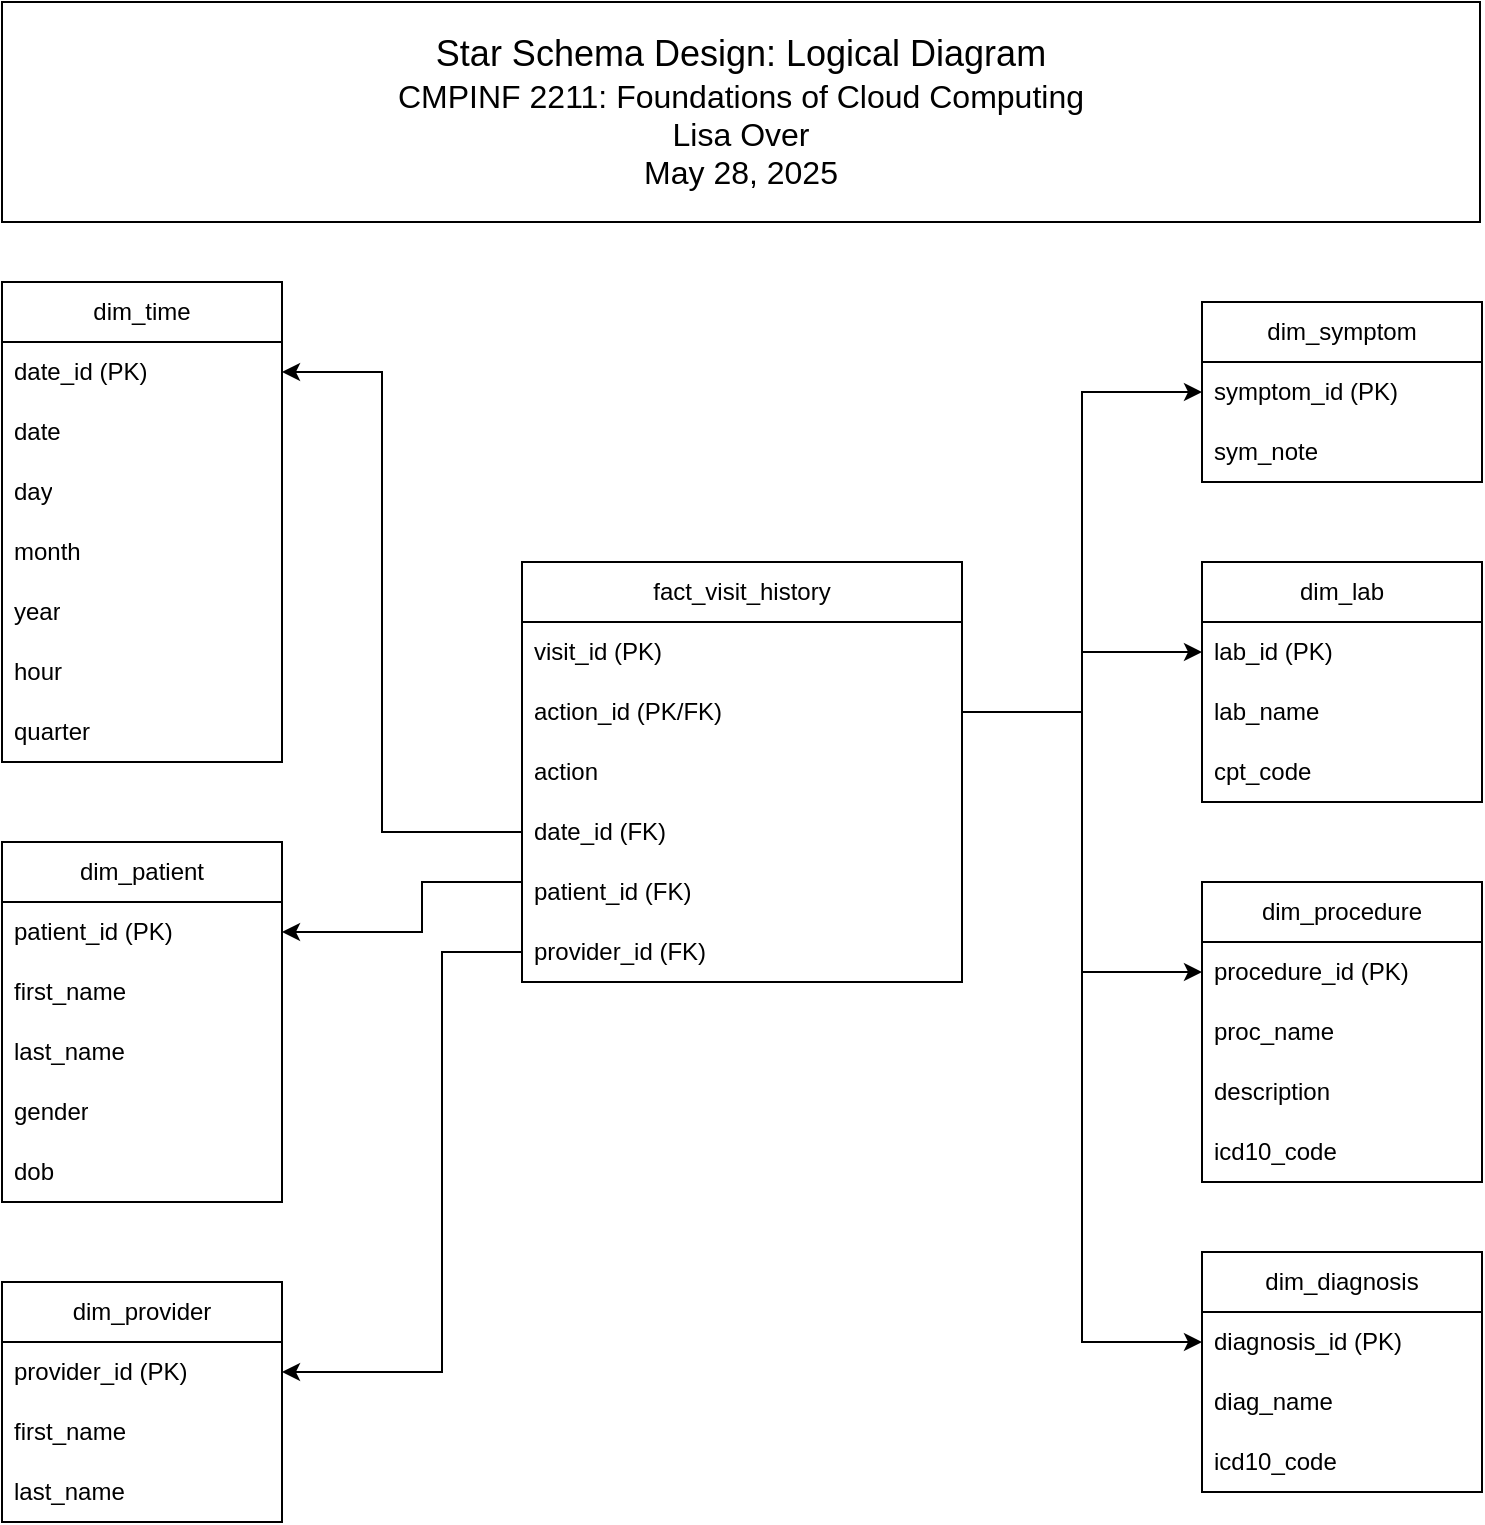 <mxfile version="27.0.9">
  <diagram name="Page-1" id="A3zh73i4j1TpFUD3K1uN">
    <mxGraphModel dx="942" dy="1663" grid="1" gridSize="10" guides="1" tooltips="1" connect="1" arrows="1" fold="1" page="1" pageScale="1" pageWidth="850" pageHeight="1100" math="0" shadow="0">
      <root>
        <mxCell id="0" />
        <mxCell id="1" parent="0" />
        <mxCell id="DLNXsr5lxC3770AfFGbQ-2" value="fact_visit_history" style="swimlane;fontStyle=0;childLayout=stackLayout;horizontal=1;startSize=30;horizontalStack=0;resizeParent=1;resizeParentMax=0;resizeLast=0;collapsible=1;marginBottom=0;whiteSpace=wrap;html=1;" parent="1" vertex="1">
          <mxGeometry x="311" y="-790" width="220" height="210" as="geometry">
            <mxRectangle x="210" y="70" width="170" height="30" as="alternateBounds" />
          </mxGeometry>
        </mxCell>
        <mxCell id="DLNXsr5lxC3770AfFGbQ-3" value="visit_id (PK)" style="text;strokeColor=none;fillColor=none;align=left;verticalAlign=middle;spacingLeft=4;spacingRight=4;overflow=hidden;points=[[0,0.5],[1,0.5]];portConstraint=eastwest;rotatable=0;whiteSpace=wrap;html=1;" parent="DLNXsr5lxC3770AfFGbQ-2" vertex="1">
          <mxGeometry y="30" width="220" height="30" as="geometry" />
        </mxCell>
        <mxCell id="DLNXsr5lxC3770AfFGbQ-8" value="action_id (PK/FK)" style="text;strokeColor=none;fillColor=none;align=left;verticalAlign=middle;spacingLeft=4;spacingRight=4;overflow=hidden;points=[[0,0.5],[1,0.5]];portConstraint=eastwest;rotatable=0;whiteSpace=wrap;html=1;" parent="DLNXsr5lxC3770AfFGbQ-2" vertex="1">
          <mxGeometry y="60" width="220" height="30" as="geometry" />
        </mxCell>
        <mxCell id="DLNXsr5lxC3770AfFGbQ-7" value="action" style="text;strokeColor=none;fillColor=none;align=left;verticalAlign=middle;spacingLeft=4;spacingRight=4;overflow=hidden;points=[[0,0.5],[1,0.5]];portConstraint=eastwest;rotatable=0;whiteSpace=wrap;html=1;" parent="DLNXsr5lxC3770AfFGbQ-2" vertex="1">
          <mxGeometry y="90" width="220" height="30" as="geometry" />
        </mxCell>
        <mxCell id="DLNXsr5lxC3770AfFGbQ-10" value="date_id (FK)" style="text;strokeColor=none;fillColor=none;align=left;verticalAlign=middle;spacingLeft=4;spacingRight=4;overflow=hidden;points=[[0,0.5],[1,0.5]];portConstraint=eastwest;rotatable=0;whiteSpace=wrap;html=1;" parent="DLNXsr5lxC3770AfFGbQ-2" vertex="1">
          <mxGeometry y="120" width="220" height="30" as="geometry" />
        </mxCell>
        <mxCell id="DLNXsr5lxC3770AfFGbQ-4" value="patient_id (FK)" style="text;strokeColor=none;fillColor=none;align=left;verticalAlign=middle;spacingLeft=4;spacingRight=4;overflow=hidden;points=[[0,0.5],[1,0.5]];portConstraint=eastwest;rotatable=0;whiteSpace=wrap;html=1;" parent="DLNXsr5lxC3770AfFGbQ-2" vertex="1">
          <mxGeometry y="150" width="220" height="30" as="geometry" />
        </mxCell>
        <mxCell id="DLNXsr5lxC3770AfFGbQ-5" value="provider_id&amp;nbsp;(FK)" style="text;strokeColor=none;fillColor=none;align=left;verticalAlign=middle;spacingLeft=4;spacingRight=4;overflow=hidden;points=[[0,0.5],[1,0.5]];portConstraint=eastwest;rotatable=0;whiteSpace=wrap;html=1;" parent="DLNXsr5lxC3770AfFGbQ-2" vertex="1">
          <mxGeometry y="180" width="220" height="30" as="geometry" />
        </mxCell>
        <mxCell id="DLNXsr5lxC3770AfFGbQ-14" value="dim_time" style="swimlane;fontStyle=0;childLayout=stackLayout;horizontal=1;startSize=30;horizontalStack=0;resizeParent=1;resizeParentMax=0;resizeLast=0;collapsible=1;marginBottom=0;whiteSpace=wrap;html=1;" parent="1" vertex="1">
          <mxGeometry x="51" y="-930" width="140" height="240" as="geometry" />
        </mxCell>
        <mxCell id="DLNXsr5lxC3770AfFGbQ-15" value="date_id (PK)" style="text;strokeColor=none;fillColor=none;align=left;verticalAlign=middle;spacingLeft=4;spacingRight=4;overflow=hidden;points=[[0,0.5],[1,0.5]];portConstraint=eastwest;rotatable=0;whiteSpace=wrap;html=1;" parent="DLNXsr5lxC3770AfFGbQ-14" vertex="1">
          <mxGeometry y="30" width="140" height="30" as="geometry" />
        </mxCell>
        <mxCell id="DLNXsr5lxC3770AfFGbQ-16" value="date" style="text;strokeColor=none;fillColor=none;align=left;verticalAlign=middle;spacingLeft=4;spacingRight=4;overflow=hidden;points=[[0,0.5],[1,0.5]];portConstraint=eastwest;rotatable=0;whiteSpace=wrap;html=1;" parent="DLNXsr5lxC3770AfFGbQ-14" vertex="1">
          <mxGeometry y="60" width="140" height="30" as="geometry" />
        </mxCell>
        <mxCell id="DLNXsr5lxC3770AfFGbQ-17" value="day" style="text;strokeColor=none;fillColor=none;align=left;verticalAlign=middle;spacingLeft=4;spacingRight=4;overflow=hidden;points=[[0,0.5],[1,0.5]];portConstraint=eastwest;rotatable=0;whiteSpace=wrap;html=1;" parent="DLNXsr5lxC3770AfFGbQ-14" vertex="1">
          <mxGeometry y="90" width="140" height="30" as="geometry" />
        </mxCell>
        <mxCell id="DLNXsr5lxC3770AfFGbQ-18" value="month" style="text;strokeColor=none;fillColor=none;align=left;verticalAlign=middle;spacingLeft=4;spacingRight=4;overflow=hidden;points=[[0,0.5],[1,0.5]];portConstraint=eastwest;rotatable=0;whiteSpace=wrap;html=1;" parent="DLNXsr5lxC3770AfFGbQ-14" vertex="1">
          <mxGeometry y="120" width="140" height="30" as="geometry" />
        </mxCell>
        <mxCell id="DLNXsr5lxC3770AfFGbQ-19" value="year" style="text;strokeColor=none;fillColor=none;align=left;verticalAlign=middle;spacingLeft=4;spacingRight=4;overflow=hidden;points=[[0,0.5],[1,0.5]];portConstraint=eastwest;rotatable=0;whiteSpace=wrap;html=1;" parent="DLNXsr5lxC3770AfFGbQ-14" vertex="1">
          <mxGeometry y="150" width="140" height="30" as="geometry" />
        </mxCell>
        <mxCell id="DLNXsr5lxC3770AfFGbQ-20" value="hour" style="text;strokeColor=none;fillColor=none;align=left;verticalAlign=middle;spacingLeft=4;spacingRight=4;overflow=hidden;points=[[0,0.5],[1,0.5]];portConstraint=eastwest;rotatable=0;whiteSpace=wrap;html=1;" parent="DLNXsr5lxC3770AfFGbQ-14" vertex="1">
          <mxGeometry y="180" width="140" height="30" as="geometry" />
        </mxCell>
        <mxCell id="DLNXsr5lxC3770AfFGbQ-21" value="quarter" style="text;strokeColor=none;fillColor=none;align=left;verticalAlign=middle;spacingLeft=4;spacingRight=4;overflow=hidden;points=[[0,0.5],[1,0.5]];portConstraint=eastwest;rotatable=0;whiteSpace=wrap;html=1;" parent="DLNXsr5lxC3770AfFGbQ-14" vertex="1">
          <mxGeometry y="210" width="140" height="30" as="geometry" />
        </mxCell>
        <mxCell id="L_Xo5fy1KZ5IT5YEGmSx-4" value="dim_patient" style="swimlane;fontStyle=0;childLayout=stackLayout;horizontal=1;startSize=30;horizontalStack=0;resizeParent=1;resizeParentMax=0;resizeLast=0;collapsible=1;marginBottom=0;whiteSpace=wrap;html=1;" vertex="1" parent="1">
          <mxGeometry x="51" y="-650" width="140" height="180" as="geometry" />
        </mxCell>
        <mxCell id="L_Xo5fy1KZ5IT5YEGmSx-5" value="patient_id (PK)" style="text;strokeColor=none;fillColor=none;align=left;verticalAlign=middle;spacingLeft=4;spacingRight=4;overflow=hidden;points=[[0,0.5],[1,0.5]];portConstraint=eastwest;rotatable=0;whiteSpace=wrap;html=1;" vertex="1" parent="L_Xo5fy1KZ5IT5YEGmSx-4">
          <mxGeometry y="30" width="140" height="30" as="geometry" />
        </mxCell>
        <mxCell id="L_Xo5fy1KZ5IT5YEGmSx-6" value="first_name" style="text;strokeColor=none;fillColor=none;align=left;verticalAlign=middle;spacingLeft=4;spacingRight=4;overflow=hidden;points=[[0,0.5],[1,0.5]];portConstraint=eastwest;rotatable=0;whiteSpace=wrap;html=1;" vertex="1" parent="L_Xo5fy1KZ5IT5YEGmSx-4">
          <mxGeometry y="60" width="140" height="30" as="geometry" />
        </mxCell>
        <mxCell id="L_Xo5fy1KZ5IT5YEGmSx-7" value="last_name" style="text;strokeColor=none;fillColor=none;align=left;verticalAlign=middle;spacingLeft=4;spacingRight=4;overflow=hidden;points=[[0,0.5],[1,0.5]];portConstraint=eastwest;rotatable=0;whiteSpace=wrap;html=1;" vertex="1" parent="L_Xo5fy1KZ5IT5YEGmSx-4">
          <mxGeometry y="90" width="140" height="30" as="geometry" />
        </mxCell>
        <mxCell id="L_Xo5fy1KZ5IT5YEGmSx-8" value="gender" style="text;strokeColor=none;fillColor=none;align=left;verticalAlign=middle;spacingLeft=4;spacingRight=4;overflow=hidden;points=[[0,0.5],[1,0.5]];portConstraint=eastwest;rotatable=0;whiteSpace=wrap;html=1;" vertex="1" parent="L_Xo5fy1KZ5IT5YEGmSx-4">
          <mxGeometry y="120" width="140" height="30" as="geometry" />
        </mxCell>
        <mxCell id="L_Xo5fy1KZ5IT5YEGmSx-9" value="dob" style="text;strokeColor=none;fillColor=none;align=left;verticalAlign=middle;spacingLeft=4;spacingRight=4;overflow=hidden;points=[[0,0.5],[1,0.5]];portConstraint=eastwest;rotatable=0;whiteSpace=wrap;html=1;" vertex="1" parent="L_Xo5fy1KZ5IT5YEGmSx-4">
          <mxGeometry y="150" width="140" height="30" as="geometry" />
        </mxCell>
        <mxCell id="L_Xo5fy1KZ5IT5YEGmSx-10" value="dim_provider" style="swimlane;fontStyle=0;childLayout=stackLayout;horizontal=1;startSize=30;horizontalStack=0;resizeParent=1;resizeParentMax=0;resizeLast=0;collapsible=1;marginBottom=0;whiteSpace=wrap;html=1;" vertex="1" parent="1">
          <mxGeometry x="51" y="-430" width="140" height="120" as="geometry" />
        </mxCell>
        <mxCell id="L_Xo5fy1KZ5IT5YEGmSx-11" value="provider_id (PK)" style="text;strokeColor=none;fillColor=none;align=left;verticalAlign=middle;spacingLeft=4;spacingRight=4;overflow=hidden;points=[[0,0.5],[1,0.5]];portConstraint=eastwest;rotatable=0;whiteSpace=wrap;html=1;" vertex="1" parent="L_Xo5fy1KZ5IT5YEGmSx-10">
          <mxGeometry y="30" width="140" height="30" as="geometry" />
        </mxCell>
        <mxCell id="L_Xo5fy1KZ5IT5YEGmSx-12" value="first_name" style="text;strokeColor=none;fillColor=none;align=left;verticalAlign=middle;spacingLeft=4;spacingRight=4;overflow=hidden;points=[[0,0.5],[1,0.5]];portConstraint=eastwest;rotatable=0;whiteSpace=wrap;html=1;" vertex="1" parent="L_Xo5fy1KZ5IT5YEGmSx-10">
          <mxGeometry y="60" width="140" height="30" as="geometry" />
        </mxCell>
        <mxCell id="L_Xo5fy1KZ5IT5YEGmSx-13" value="last_name" style="text;strokeColor=none;fillColor=none;align=left;verticalAlign=middle;spacingLeft=4;spacingRight=4;overflow=hidden;points=[[0,0.5],[1,0.5]];portConstraint=eastwest;rotatable=0;whiteSpace=wrap;html=1;" vertex="1" parent="L_Xo5fy1KZ5IT5YEGmSx-10">
          <mxGeometry y="90" width="140" height="30" as="geometry" />
        </mxCell>
        <mxCell id="L_Xo5fy1KZ5IT5YEGmSx-18" value="dim_procedure" style="swimlane;fontStyle=0;childLayout=stackLayout;horizontal=1;startSize=30;horizontalStack=0;resizeParent=1;resizeParentMax=0;resizeLast=0;collapsible=1;marginBottom=0;whiteSpace=wrap;html=1;" vertex="1" parent="1">
          <mxGeometry x="651" y="-630" width="140" height="150" as="geometry" />
        </mxCell>
        <mxCell id="L_Xo5fy1KZ5IT5YEGmSx-19" value="procedure_id (PK)" style="text;strokeColor=none;fillColor=none;align=left;verticalAlign=middle;spacingLeft=4;spacingRight=4;overflow=hidden;points=[[0,0.5],[1,0.5]];portConstraint=eastwest;rotatable=0;whiteSpace=wrap;html=1;" vertex="1" parent="L_Xo5fy1KZ5IT5YEGmSx-18">
          <mxGeometry y="30" width="140" height="30" as="geometry" />
        </mxCell>
        <mxCell id="L_Xo5fy1KZ5IT5YEGmSx-20" value="proc_name" style="text;strokeColor=none;fillColor=none;align=left;verticalAlign=middle;spacingLeft=4;spacingRight=4;overflow=hidden;points=[[0,0.5],[1,0.5]];portConstraint=eastwest;rotatable=0;whiteSpace=wrap;html=1;" vertex="1" parent="L_Xo5fy1KZ5IT5YEGmSx-18">
          <mxGeometry y="60" width="140" height="30" as="geometry" />
        </mxCell>
        <mxCell id="L_Xo5fy1KZ5IT5YEGmSx-21" value="description" style="text;strokeColor=none;fillColor=none;align=left;verticalAlign=middle;spacingLeft=4;spacingRight=4;overflow=hidden;points=[[0,0.5],[1,0.5]];portConstraint=eastwest;rotatable=0;whiteSpace=wrap;html=1;" vertex="1" parent="L_Xo5fy1KZ5IT5YEGmSx-18">
          <mxGeometry y="90" width="140" height="30" as="geometry" />
        </mxCell>
        <mxCell id="L_Xo5fy1KZ5IT5YEGmSx-36" value="icd10_code" style="text;strokeColor=none;fillColor=none;align=left;verticalAlign=middle;spacingLeft=4;spacingRight=4;overflow=hidden;points=[[0,0.5],[1,0.5]];portConstraint=eastwest;rotatable=0;whiteSpace=wrap;html=1;" vertex="1" parent="L_Xo5fy1KZ5IT5YEGmSx-18">
          <mxGeometry y="120" width="140" height="30" as="geometry" />
        </mxCell>
        <mxCell id="L_Xo5fy1KZ5IT5YEGmSx-22" value="dim_diagnosis" style="swimlane;fontStyle=0;childLayout=stackLayout;horizontal=1;startSize=30;horizontalStack=0;resizeParent=1;resizeParentMax=0;resizeLast=0;collapsible=1;marginBottom=0;whiteSpace=wrap;html=1;" vertex="1" parent="1">
          <mxGeometry x="651" y="-445" width="140" height="120" as="geometry" />
        </mxCell>
        <mxCell id="L_Xo5fy1KZ5IT5YEGmSx-23" value="diagnosis_id (PK)" style="text;strokeColor=none;fillColor=none;align=left;verticalAlign=middle;spacingLeft=4;spacingRight=4;overflow=hidden;points=[[0,0.5],[1,0.5]];portConstraint=eastwest;rotatable=0;whiteSpace=wrap;html=1;" vertex="1" parent="L_Xo5fy1KZ5IT5YEGmSx-22">
          <mxGeometry y="30" width="140" height="30" as="geometry" />
        </mxCell>
        <mxCell id="L_Xo5fy1KZ5IT5YEGmSx-24" value="diag_name" style="text;strokeColor=none;fillColor=none;align=left;verticalAlign=middle;spacingLeft=4;spacingRight=4;overflow=hidden;points=[[0,0.5],[1,0.5]];portConstraint=eastwest;rotatable=0;whiteSpace=wrap;html=1;" vertex="1" parent="L_Xo5fy1KZ5IT5YEGmSx-22">
          <mxGeometry y="60" width="140" height="30" as="geometry" />
        </mxCell>
        <mxCell id="L_Xo5fy1KZ5IT5YEGmSx-25" value="icd10_code" style="text;strokeColor=none;fillColor=none;align=left;verticalAlign=middle;spacingLeft=4;spacingRight=4;overflow=hidden;points=[[0,0.5],[1,0.5]];portConstraint=eastwest;rotatable=0;whiteSpace=wrap;html=1;" vertex="1" parent="L_Xo5fy1KZ5IT5YEGmSx-22">
          <mxGeometry y="90" width="140" height="30" as="geometry" />
        </mxCell>
        <mxCell id="L_Xo5fy1KZ5IT5YEGmSx-26" value="dim_symptom" style="swimlane;fontStyle=0;childLayout=stackLayout;horizontal=1;startSize=30;horizontalStack=0;resizeParent=1;resizeParentMax=0;resizeLast=0;collapsible=1;marginBottom=0;whiteSpace=wrap;html=1;" vertex="1" parent="1">
          <mxGeometry x="651" y="-920" width="140" height="90" as="geometry" />
        </mxCell>
        <mxCell id="L_Xo5fy1KZ5IT5YEGmSx-27" value="symptom_id (PK)" style="text;strokeColor=none;fillColor=none;align=left;verticalAlign=middle;spacingLeft=4;spacingRight=4;overflow=hidden;points=[[0,0.5],[1,0.5]];portConstraint=eastwest;rotatable=0;whiteSpace=wrap;html=1;" vertex="1" parent="L_Xo5fy1KZ5IT5YEGmSx-26">
          <mxGeometry y="30" width="140" height="30" as="geometry" />
        </mxCell>
        <mxCell id="L_Xo5fy1KZ5IT5YEGmSx-28" value="sym_note" style="text;strokeColor=none;fillColor=none;align=left;verticalAlign=middle;spacingLeft=4;spacingRight=4;overflow=hidden;points=[[0,0.5],[1,0.5]];portConstraint=eastwest;rotatable=0;whiteSpace=wrap;html=1;" vertex="1" parent="L_Xo5fy1KZ5IT5YEGmSx-26">
          <mxGeometry y="60" width="140" height="30" as="geometry" />
        </mxCell>
        <mxCell id="L_Xo5fy1KZ5IT5YEGmSx-39" style="edgeStyle=orthogonalEdgeStyle;rounded=0;orthogonalLoop=1;jettySize=auto;html=1;exitX=1;exitY=0.5;exitDx=0;exitDy=0;entryX=0;entryY=0.5;entryDx=0;entryDy=0;" edge="1" parent="1" source="DLNXsr5lxC3770AfFGbQ-8" target="L_Xo5fy1KZ5IT5YEGmSx-31">
          <mxGeometry relative="1" as="geometry" />
        </mxCell>
        <mxCell id="L_Xo5fy1KZ5IT5YEGmSx-40" style="edgeStyle=orthogonalEdgeStyle;rounded=0;orthogonalLoop=1;jettySize=auto;html=1;exitX=1;exitY=0.5;exitDx=0;exitDy=0;entryX=0;entryY=0.5;entryDx=0;entryDy=0;" edge="1" parent="1" source="DLNXsr5lxC3770AfFGbQ-8" target="L_Xo5fy1KZ5IT5YEGmSx-27">
          <mxGeometry relative="1" as="geometry" />
        </mxCell>
        <mxCell id="L_Xo5fy1KZ5IT5YEGmSx-41" style="edgeStyle=orthogonalEdgeStyle;rounded=0;orthogonalLoop=1;jettySize=auto;html=1;exitX=1;exitY=0.5;exitDx=0;exitDy=0;entryX=0;entryY=0.5;entryDx=0;entryDy=0;" edge="1" parent="1" source="DLNXsr5lxC3770AfFGbQ-8" target="L_Xo5fy1KZ5IT5YEGmSx-23">
          <mxGeometry relative="1" as="geometry" />
        </mxCell>
        <mxCell id="L_Xo5fy1KZ5IT5YEGmSx-42" style="edgeStyle=orthogonalEdgeStyle;rounded=0;orthogonalLoop=1;jettySize=auto;html=1;exitX=0;exitY=0.5;exitDx=0;exitDy=0;entryX=1;entryY=0.5;entryDx=0;entryDy=0;" edge="1" parent="1" source="DLNXsr5lxC3770AfFGbQ-10" target="DLNXsr5lxC3770AfFGbQ-15">
          <mxGeometry relative="1" as="geometry">
            <Array as="points">
              <mxPoint x="241" y="-655" />
              <mxPoint x="241" y="-885" />
            </Array>
          </mxGeometry>
        </mxCell>
        <mxCell id="L_Xo5fy1KZ5IT5YEGmSx-43" style="edgeStyle=orthogonalEdgeStyle;rounded=0;orthogonalLoop=1;jettySize=auto;html=1;exitX=0;exitY=0.5;exitDx=0;exitDy=0;entryX=1;entryY=0.5;entryDx=0;entryDy=0;" edge="1" parent="1" source="DLNXsr5lxC3770AfFGbQ-4" target="L_Xo5fy1KZ5IT5YEGmSx-5">
          <mxGeometry relative="1" as="geometry">
            <Array as="points">
              <mxPoint x="311" y="-630" />
              <mxPoint x="261" y="-630" />
              <mxPoint x="261" y="-605" />
            </Array>
          </mxGeometry>
        </mxCell>
        <mxCell id="L_Xo5fy1KZ5IT5YEGmSx-44" style="edgeStyle=orthogonalEdgeStyle;rounded=0;orthogonalLoop=1;jettySize=auto;html=1;exitX=0;exitY=0.5;exitDx=0;exitDy=0;entryX=1;entryY=0.5;entryDx=0;entryDy=0;" edge="1" parent="1" source="DLNXsr5lxC3770AfFGbQ-5" target="L_Xo5fy1KZ5IT5YEGmSx-11">
          <mxGeometry relative="1" as="geometry">
            <Array as="points">
              <mxPoint x="271" y="-595" />
              <mxPoint x="271" y="-385" />
            </Array>
          </mxGeometry>
        </mxCell>
        <mxCell id="L_Xo5fy1KZ5IT5YEGmSx-45" value="" style="edgeStyle=orthogonalEdgeStyle;rounded=0;orthogonalLoop=1;jettySize=auto;html=1;exitX=1;exitY=0.5;exitDx=0;exitDy=0;entryX=0;entryY=0.5;entryDx=0;entryDy=0;" edge="1" parent="1" source="DLNXsr5lxC3770AfFGbQ-8" target="L_Xo5fy1KZ5IT5YEGmSx-19">
          <mxGeometry relative="1" as="geometry">
            <mxPoint x="531" y="-715" as="sourcePoint" />
            <mxPoint x="651" y="-880" as="targetPoint" />
          </mxGeometry>
        </mxCell>
        <mxCell id="L_Xo5fy1KZ5IT5YEGmSx-30" value="dim_lab" style="swimlane;fontStyle=0;childLayout=stackLayout;horizontal=1;startSize=30;horizontalStack=0;resizeParent=1;resizeParentMax=0;resizeLast=0;collapsible=1;marginBottom=0;whiteSpace=wrap;html=1;" vertex="1" parent="1">
          <mxGeometry x="651" y="-790" width="140" height="120" as="geometry" />
        </mxCell>
        <mxCell id="L_Xo5fy1KZ5IT5YEGmSx-31" value="lab_id (PK)" style="text;strokeColor=none;fillColor=none;align=left;verticalAlign=middle;spacingLeft=4;spacingRight=4;overflow=hidden;points=[[0,0.5],[1,0.5]];portConstraint=eastwest;rotatable=0;whiteSpace=wrap;html=1;" vertex="1" parent="L_Xo5fy1KZ5IT5YEGmSx-30">
          <mxGeometry y="30" width="140" height="30" as="geometry" />
        </mxCell>
        <mxCell id="L_Xo5fy1KZ5IT5YEGmSx-32" value="lab_name" style="text;strokeColor=none;fillColor=none;align=left;verticalAlign=middle;spacingLeft=4;spacingRight=4;overflow=hidden;points=[[0,0.5],[1,0.5]];portConstraint=eastwest;rotatable=0;whiteSpace=wrap;html=1;" vertex="1" parent="L_Xo5fy1KZ5IT5YEGmSx-30">
          <mxGeometry y="60" width="140" height="30" as="geometry" />
        </mxCell>
        <mxCell id="L_Xo5fy1KZ5IT5YEGmSx-33" value="cpt_code" style="text;strokeColor=none;fillColor=none;align=left;verticalAlign=middle;spacingLeft=4;spacingRight=4;overflow=hidden;points=[[0,0.5],[1,0.5]];portConstraint=eastwest;rotatable=0;whiteSpace=wrap;html=1;" vertex="1" parent="L_Xo5fy1KZ5IT5YEGmSx-30">
          <mxGeometry y="90" width="140" height="30" as="geometry" />
        </mxCell>
        <mxCell id="L_Xo5fy1KZ5IT5YEGmSx-48" value="&lt;font style=&quot;font-size: 18px;&quot;&gt;Star Schema Design: Logical Diagram&lt;/font&gt;&lt;div&gt;&lt;font size=&quot;3&quot;&gt;CMPINF 2211: Foundations of Cloud Computing&lt;br&gt;&lt;/font&gt;&lt;div&gt;&lt;font size=&quot;3&quot;&gt;Lisa Over&lt;/font&gt;&lt;/div&gt;&lt;div&gt;&lt;font size=&quot;3&quot;&gt;May 28, 2025&lt;/font&gt;&lt;/div&gt;&lt;/div&gt;" style="rounded=0;whiteSpace=wrap;html=1;" vertex="1" parent="1">
          <mxGeometry x="51" y="-1070" width="739" height="110" as="geometry" />
        </mxCell>
      </root>
    </mxGraphModel>
  </diagram>
</mxfile>

